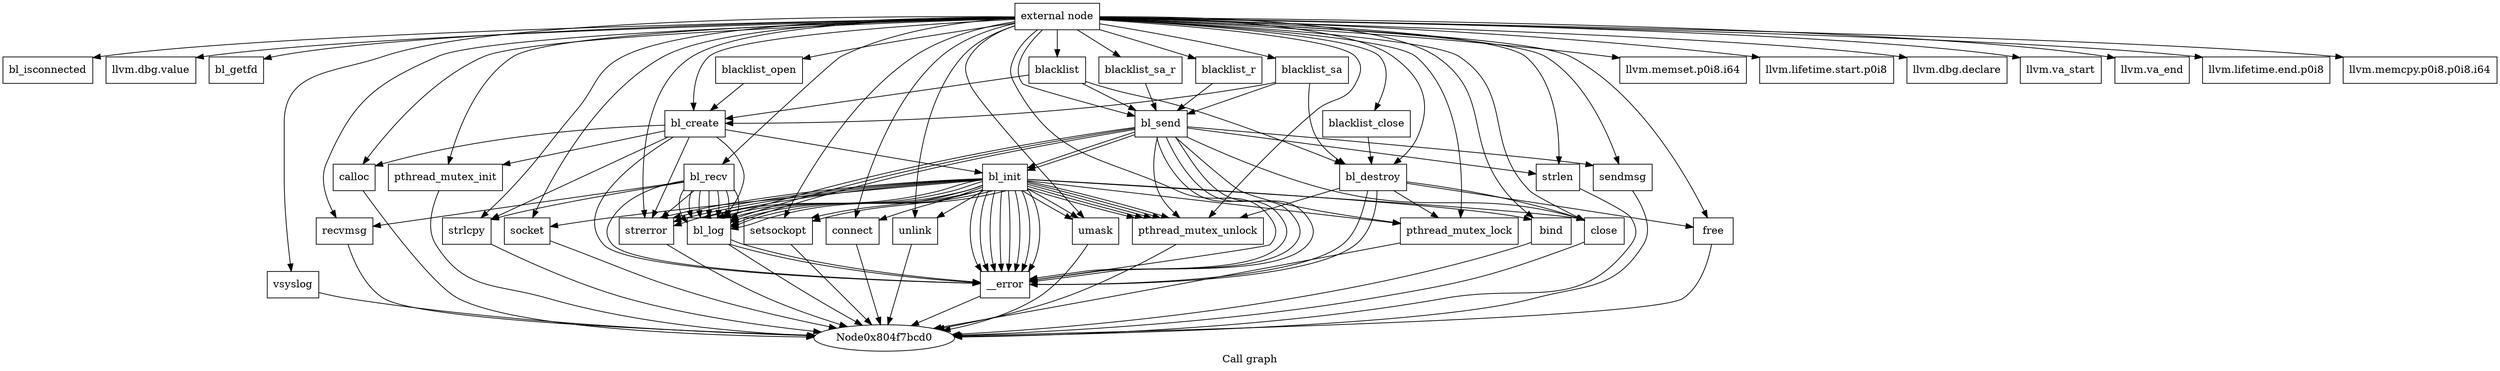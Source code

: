 digraph "Call graph" {
	label="Call graph";

	Node0x804f7bca0 [shape=record,label="{external node}"];
	Node0x804f7bca0 -> Node0x804f7bd30;
	Node0x804f7bca0 -> Node0x804f7bd90;
	Node0x804f7bca0 -> Node0x804f7bdf0;
	Node0x804f7bca0 -> Node0x804f7be50;
	Node0x804f7bca0 -> Node0x804f7beb0;
	Node0x804f7bca0 -> Node0x804fc1150;
	Node0x804f7bca0 -> Node0x804f7bf10;
	Node0x804f7bca0 -> Node0x804fc11b0;
	Node0x804f7bca0 -> Node0x804f7bf70;
	Node0x804f7bca0 -> Node0x804fc1030;
	Node0x804f7bca0 -> Node0x804fc1090;
	Node0x804f7bca0 -> Node0x804fc1570;
	Node0x804f7bca0 -> Node0x804fc15d0;
	Node0x804f7bca0 -> Node0x804fc1630;
	Node0x804f7bca0 -> Node0x804fc1690;
	Node0x804f7bca0 -> Node0x804fc16f0;
	Node0x804f7bca0 -> Node0x804fc1210;
	Node0x804f7bca0 -> Node0x804fc1270;
	Node0x804f7bca0 -> Node0x804fc12d0;
	Node0x804f7bca0 -> Node0x804fc1330;
	Node0x804f7bca0 -> Node0x804fc1390;
	Node0x804f7bca0 -> Node0x804fc13f0;
	Node0x804f7bca0 -> Node0x804fc1450;
	Node0x804f7bca0 -> Node0x804fc14b0;
	Node0x804f7bca0 -> Node0x804fc1510;
	Node0x804f7bca0 -> Node0x804fc1750;
	Node0x804f7bca0 -> Node0x804fc17b0;
	Node0x804f7bca0 -> Node0x804fc1810;
	Node0x804f7bca0 -> Node0x804fc1870;
	Node0x804f7bca0 -> Node0x804fc1930;
	Node0x804f7bca0 -> Node0x804fc18d0;
	Node0x804f7bca0 -> Node0x804fc1990;
	Node0x804f7bca0 -> Node0x804fc19f0;
	Node0x804f7bca0 -> Node0x804fc1a50;
	Node0x804f7bca0 -> Node0x804fc1ab0;
	Node0x804f7bca0 -> Node0x804fc1b10;
	Node0x804f7bca0 -> Node0x804fc1b70;
	Node0x804f7bca0 -> Node0x804fc1bd0;
	Node0x804f7bca0 -> Node0x804fc1c30;
	Node0x804f7bd30 [shape=record,label="{bl_isconnected}"];
	Node0x804f7bd90 [shape=record,label="{llvm.dbg.value}"];
	Node0x804f7bdf0 [shape=record,label="{bl_getfd}"];
	Node0x804f7be50 [shape=record,label="{bl_create}"];
	Node0x804f7be50 -> Node0x804f7beb0;
	Node0x804f7be50 -> Node0x804f7bf10;
	Node0x804f7be50 -> Node0x804f7bf70;
	Node0x804f7be50 -> Node0x804f7bfd0;
	Node0x804f7be50 -> Node0x804fc1030;
	Node0x804f7be50 -> Node0x804fc1090;
	Node0x804f7be50 -> Node0x804fc10f0;
	Node0x804f7beb0 [shape=record,label="{calloc}"];
	Node0x804f7beb0 -> Node0x804f7bcd0;
	Node0x804fc1150 [shape=record,label="{vsyslog}"];
	Node0x804fc1150 -> Node0x804f7bcd0;
	Node0x804f7bf10 [shape=record,label="{pthread_mutex_init}"];
	Node0x804f7bf10 -> Node0x804f7bcd0;
	Node0x804fc11b0 [shape=record,label="{llvm.memset.p0i8.i64}"];
	Node0x804f7bf70 [shape=record,label="{strlcpy}"];
	Node0x804f7bf70 -> Node0x804f7bcd0;
	Node0x804f7bfd0 [shape=record,label="{bl_init}"];
	Node0x804f7bfd0 -> Node0x804fc1210;
	Node0x804f7bfd0 -> Node0x804fc1270;
	Node0x804f7bfd0 -> Node0x804fc1030;
	Node0x804f7bfd0 -> Node0x804fc1090;
	Node0x804f7bfd0 -> Node0x804fc10f0;
	Node0x804f7bfd0 -> Node0x804fc12d0;
	Node0x804f7bfd0 -> Node0x804fc1330;
	Node0x804f7bfd0 -> Node0x804fc12d0;
	Node0x804f7bfd0 -> Node0x804fc1390;
	Node0x804f7bfd0 -> Node0x804fc10f0;
	Node0x804f7bfd0 -> Node0x804fc1030;
	Node0x804f7bfd0 -> Node0x804fc1090;
	Node0x804f7bfd0 -> Node0x804fc10f0;
	Node0x804f7bfd0 -> Node0x804fc12d0;
	Node0x804f7bfd0 -> Node0x804fc10f0;
	Node0x804f7bfd0 -> Node0x804fc13f0;
	Node0x804f7bfd0 -> Node0x804fc1450;
	Node0x804f7bfd0 -> Node0x804fc14b0;
	Node0x804f7bfd0 -> Node0x804fc1030;
	Node0x804f7bfd0 -> Node0x804fc1450;
	Node0x804f7bfd0 -> Node0x804fc1030;
	Node0x804f7bfd0 -> Node0x804fc1030;
	Node0x804f7bfd0 -> Node0x804fc1090;
	Node0x804f7bfd0 -> Node0x804fc10f0;
	Node0x804f7bfd0 -> Node0x804fc1330;
	Node0x804f7bfd0 -> Node0x804fc1030;
	Node0x804f7bfd0 -> Node0x804fc1090;
	Node0x804f7bfd0 -> Node0x804fc10f0;
	Node0x804f7bfd0 -> Node0x804fc12d0;
	Node0x804f7bfd0 -> Node0x804fc1030;
	Node0x804f7bfd0 -> Node0x804fc1510;
	Node0x804f7bfd0 -> Node0x804fc1030;
	Node0x804f7bfd0 -> Node0x804fc12d0;
	Node0x804fc1030 [shape=record,label="{__error}"];
	Node0x804fc1030 -> Node0x804f7bcd0;
	Node0x804fc1090 [shape=record,label="{strerror}"];
	Node0x804fc1090 -> Node0x804f7bcd0;
	Node0x804fc10f0 [shape=record,label="{bl_log}"];
	Node0x804fc10f0 -> Node0x804fc1030;
	Node0x804fc10f0 -> Node0x804f7bcd0;
	Node0x804fc10f0 -> Node0x804fc1030;
	Node0x804fc1570 [shape=record,label="{llvm.lifetime.start.p0i8}"];
	Node0x804fc15d0 [shape=record,label="{llvm.dbg.declare}"];
	Node0x804fc1630 [shape=record,label="{llvm.va_start}"];
	Node0x804fc1690 [shape=record,label="{llvm.va_end}"];
	Node0x804fc16f0 [shape=record,label="{llvm.lifetime.end.p0i8}"];
	Node0x804fc1210 [shape=record,label="{pthread_mutex_lock}"];
	Node0x804fc1210 -> Node0x804f7bcd0;
	Node0x804fc1270 [shape=record,label="{socket}"];
	Node0x804fc1270 -> Node0x804f7bcd0;
	Node0x804fc12d0 [shape=record,label="{pthread_mutex_unlock}"];
	Node0x804fc12d0 -> Node0x804f7bcd0;
	Node0x804fc1330 [shape=record,label="{setsockopt}"];
	Node0x804fc1330 -> Node0x804f7bcd0;
	Node0x804fc1390 [shape=record,label="{connect}"];
	Node0x804fc1390 -> Node0x804f7bcd0;
	Node0x804fc13f0 [shape=record,label="{unlink}"];
	Node0x804fc13f0 -> Node0x804f7bcd0;
	Node0x804fc1450 [shape=record,label="{umask}"];
	Node0x804fc1450 -> Node0x804f7bcd0;
	Node0x804fc14b0 [shape=record,label="{bind}"];
	Node0x804fc14b0 -> Node0x804f7bcd0;
	Node0x804fc1510 [shape=record,label="{close}"];
	Node0x804fc1510 -> Node0x804f7bcd0;
	Node0x804fc1750 [shape=record,label="{bl_destroy}"];
	Node0x804fc1750 -> Node0x804fc1030;
	Node0x804fc1750 -> Node0x804fc1210;
	Node0x804fc1750 -> Node0x804fc1510;
	Node0x804fc1750 -> Node0x804fc1030;
	Node0x804fc1750 -> Node0x804fc12d0;
	Node0x804fc1750 -> Node0x804fc17b0;
	Node0x804fc17b0 [shape=record,label="{free}"];
	Node0x804fc17b0 -> Node0x804f7bcd0;
	Node0x804fc1810 [shape=record,label="{bl_send}"];
	Node0x804fc1810 -> Node0x804fc1870;
	Node0x804fc1810 -> Node0x804fc10f0;
	Node0x804fc1810 -> Node0x804fc10f0;
	Node0x804fc1810 -> Node0x804fc10f0;
	Node0x804fc1810 -> Node0x804fc1030;
	Node0x804fc1810 -> Node0x804f7bfd0;
	Node0x804fc1810 -> Node0x804fc18d0;
	Node0x804fc1810 -> Node0x804fc1030;
	Node0x804fc1810 -> Node0x804fc1210;
	Node0x804fc1810 -> Node0x804fc1510;
	Node0x804fc1810 -> Node0x804fc1030;
	Node0x804fc1810 -> Node0x804fc12d0;
	Node0x804fc1810 -> Node0x804f7bfd0;
	Node0x804fc1870 [shape=record,label="{strlen}"];
	Node0x804fc1870 -> Node0x804f7bcd0;
	Node0x804fc1930 [shape=record,label="{llvm.memcpy.p0i8.p0i8.i64}"];
	Node0x804fc18d0 [shape=record,label="{sendmsg}"];
	Node0x804fc18d0 -> Node0x804f7bcd0;
	Node0x804fc1990 [shape=record,label="{bl_recv}"];
	Node0x804fc1990 -> Node0x804fc19f0;
	Node0x804fc1990 -> Node0x804fc1030;
	Node0x804fc1990 -> Node0x804fc1090;
	Node0x804fc1990 -> Node0x804fc10f0;
	Node0x804fc1990 -> Node0x804fc10f0;
	Node0x804fc1990 -> Node0x804fc10f0;
	Node0x804fc1990 -> Node0x804fc10f0;
	Node0x804fc1990 -> Node0x804fc10f0;
	Node0x804fc1990 -> Node0x804fc10f0;
	Node0x804fc1990 -> Node0x804fc10f0;
	Node0x804fc1990 -> Node0x804f7bf70;
	Node0x804fc19f0 [shape=record,label="{recvmsg}"];
	Node0x804fc19f0 -> Node0x804f7bcd0;
	Node0x804fc1a50 [shape=record,label="{blacklist_sa}"];
	Node0x804fc1a50 -> Node0x804f7be50;
	Node0x804fc1a50 -> Node0x804fc1810;
	Node0x804fc1a50 -> Node0x804fc1750;
	Node0x804fc1ab0 [shape=record,label="{blacklist_open}"];
	Node0x804fc1ab0 -> Node0x804f7be50;
	Node0x804fc1b10 [shape=record,label="{blacklist_sa_r}"];
	Node0x804fc1b10 -> Node0x804fc1810;
	Node0x804fc1b70 [shape=record,label="{blacklist_close}"];
	Node0x804fc1b70 -> Node0x804fc1750;
	Node0x804fc1bd0 [shape=record,label="{blacklist}"];
	Node0x804fc1bd0 -> Node0x804f7be50;
	Node0x804fc1bd0 -> Node0x804fc1810;
	Node0x804fc1bd0 -> Node0x804fc1750;
	Node0x804fc1c30 [shape=record,label="{blacklist_r}"];
	Node0x804fc1c30 -> Node0x804fc1810;
}
